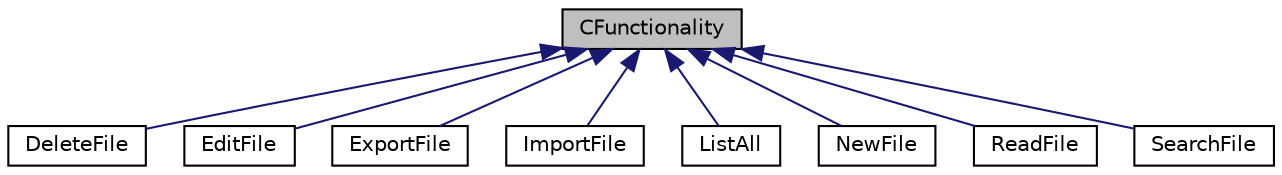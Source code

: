 digraph "CFunctionality"
{
 // LATEX_PDF_SIZE
  edge [fontname="Helvetica",fontsize="10",labelfontname="Helvetica",labelfontsize="10"];
  node [fontname="Helvetica",fontsize="10",shape=record];
  Node1 [label="CFunctionality",height=0.2,width=0.4,color="black", fillcolor="grey75", style="filled", fontcolor="black",tooltip="Class from which are derived other classes, with functionalities."];
  Node1 -> Node2 [dir="back",color="midnightblue",fontsize="10",style="solid",fontname="Helvetica"];
  Node2 [label="DeleteFile",height=0.2,width=0.4,color="black", fillcolor="white", style="filled",URL="$classDeleteFile.html",tooltip="Class that represents option to delete file."];
  Node1 -> Node3 [dir="back",color="midnightblue",fontsize="10",style="solid",fontname="Helvetica"];
  Node3 [label="EditFile",height=0.2,width=0.4,color="black", fillcolor="white", style="filled",URL="$classEditFile.html",tooltip="Class that represents option to edit file."];
  Node1 -> Node4 [dir="back",color="midnightblue",fontsize="10",style="solid",fontname="Helvetica"];
  Node4 [label="ExportFile",height=0.2,width=0.4,color="black", fillcolor="white", style="filled",URL="$classExportFile.html",tooltip="Class that represents option to export file."];
  Node1 -> Node5 [dir="back",color="midnightblue",fontsize="10",style="solid",fontname="Helvetica"];
  Node5 [label="ImportFile",height=0.2,width=0.4,color="black", fillcolor="white", style="filled",URL="$classImportFile.html",tooltip="Class that represents option to import file."];
  Node1 -> Node6 [dir="back",color="midnightblue",fontsize="10",style="solid",fontname="Helvetica"];
  Node6 [label="ListAll",height=0.2,width=0.4,color="black", fillcolor="white", style="filled",URL="$classListAll.html",tooltip="Class that represents option to list all attributes, such as tags, categories..."];
  Node1 -> Node7 [dir="back",color="midnightblue",fontsize="10",style="solid",fontname="Helvetica"];
  Node7 [label="NewFile",height=0.2,width=0.4,color="black", fillcolor="white", style="filled",URL="$classNewFile.html",tooltip="Class that represents option to create new file."];
  Node1 -> Node8 [dir="back",color="midnightblue",fontsize="10",style="solid",fontname="Helvetica"];
  Node8 [label="ReadFile",height=0.2,width=0.4,color="black", fillcolor="white", style="filled",URL="$classReadFile.html",tooltip="Class that represents option to read file in 2 formates."];
  Node1 -> Node9 [dir="back",color="midnightblue",fontsize="10",style="solid",fontname="Helvetica"];
  Node9 [label="SearchFile",height=0.2,width=0.4,color="black", fillcolor="white", style="filled",URL="$classSearchFile.html",tooltip="Class that represents option to search file by some criteria."];
}
